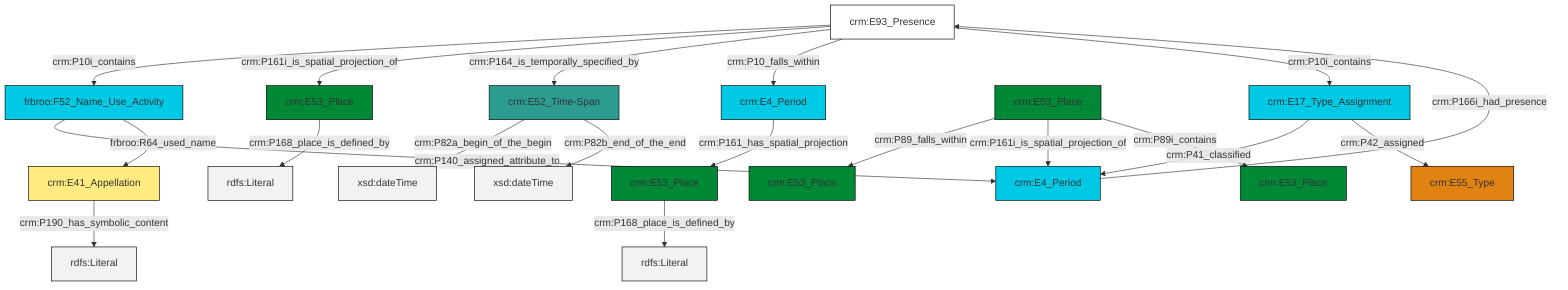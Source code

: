 graph TD
classDef Literal fill:#f2f2f2,stroke:#000000;
classDef CRM_Entity fill:#FFFFFF,stroke:#000000;
classDef Temporal_Entity fill:#00C9E6, stroke:#000000;
classDef Type fill:#E18312, stroke:#000000;
classDef Time-Span fill:#2C9C91, stroke:#000000;
classDef Appellation fill:#FFEB7F, stroke:#000000;
classDef Place fill:#008836, stroke:#000000;
classDef Persistent_Item fill:#B266B2, stroke:#000000;
classDef Conceptual_Object fill:#FFD700, stroke:#000000;
classDef Physical_Thing fill:#D2B48C, stroke:#000000;
classDef Actor fill:#f58aad, stroke:#000000;
classDef PC_Classes fill:#4ce600, stroke:#000000;
classDef Multi fill:#cccccc,stroke:#000000;

2["crm:E93_Presence"]:::CRM_Entity -->|crm:P10i_contains| 3["frbroo:F52_Name_Use_Activity"]:::Temporal_Entity
4["crm:E4_Period"]:::Temporal_Entity -->|crm:P166i_had_presence| 2["crm:E93_Presence"]:::CRM_Entity
5["crm:E53_Place"]:::Place -->|crm:P168_place_is_defined_by| 6[rdfs:Literal]:::Literal
7["crm:E52_Time-Span"]:::Time-Span -->|crm:P82a_begin_of_the_begin| 8[xsd:dateTime]:::Literal
2["crm:E93_Presence"]:::CRM_Entity -->|crm:P161i_is_spatial_projection_of| 5["crm:E53_Place"]:::Place
2["crm:E93_Presence"]:::CRM_Entity -->|crm:P164_is_temporally_specified_by| 7["crm:E52_Time-Span"]:::Time-Span
2["crm:E93_Presence"]:::CRM_Entity -->|crm:P10_falls_within| 9["crm:E4_Period"]:::Temporal_Entity
3["frbroo:F52_Name_Use_Activity"]:::Temporal_Entity -->|crm:P140_assigned_attribute_to| 4["crm:E4_Period"]:::Temporal_Entity
10["crm:E53_Place"]:::Place -->|crm:P168_place_is_defined_by| 11[rdfs:Literal]:::Literal
16["crm:E17_Type_Assignment"]:::Temporal_Entity -->|crm:P41_classified| 4["crm:E4_Period"]:::Temporal_Entity
14["crm:E53_Place"]:::Place -->|crm:P89_falls_within| 19["crm:E53_Place"]:::Place
12["crm:E41_Appellation"]:::Appellation -->|crm:P190_has_symbolic_content| 20[rdfs:Literal]:::Literal
7["crm:E52_Time-Span"]:::Time-Span -->|crm:P82b_end_of_the_end| 23[xsd:dateTime]:::Literal
9["crm:E4_Period"]:::Temporal_Entity -->|crm:P161_has_spatial_projection| 10["crm:E53_Place"]:::Place
16["crm:E17_Type_Assignment"]:::Temporal_Entity -->|crm:P42_assigned| 0["crm:E55_Type"]:::Type
14["crm:E53_Place"]:::Place -->|crm:P161i_is_spatial_projection_of| 4["crm:E4_Period"]:::Temporal_Entity
14["crm:E53_Place"]:::Place -->|crm:P89i_contains| 28["crm:E53_Place"]:::Place
3["frbroo:F52_Name_Use_Activity"]:::Temporal_Entity -->|frbroo:R64_used_name| 12["crm:E41_Appellation"]:::Appellation
2["crm:E93_Presence"]:::CRM_Entity -->|crm:P10i_contains| 16["crm:E17_Type_Assignment"]:::Temporal_Entity